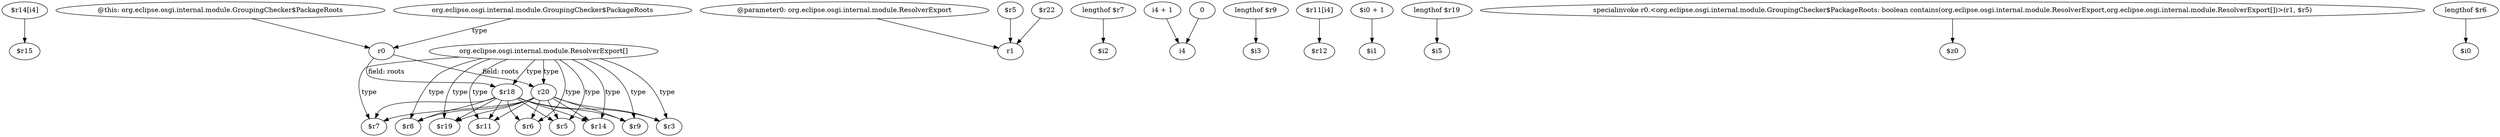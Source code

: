 digraph g {
0[label="$r14[i4]"]
1[label="$r15"]
0->1[label=""]
2[label="r20"]
3[label="$r5"]
2->3[label=""]
4[label="$r18"]
5[label="$r14"]
4->5[label=""]
6[label="@parameter0: org.eclipse.osgi.internal.module.ResolverExport"]
7[label="r1"]
6->7[label=""]
8[label="lengthof $r7"]
9[label="$i2"]
8->9[label=""]
10[label="$r19"]
4->10[label=""]
11[label="$r5"]
11->7[label=""]
12[label="org.eclipse.osgi.internal.module.ResolverExport[]"]
12->3[label="type"]
13[label="i4 + 1"]
14[label="i4"]
13->14[label=""]
15[label="0"]
15->14[label=""]
16[label="$r11"]
2->16[label=""]
17[label="$r9"]
12->17[label="type"]
4->3[label=""]
12->4[label="type"]
18[label="r0"]
18->2[label="field: roots"]
19[label="$r6"]
12->19[label="type"]
18->4[label="field: roots"]
20[label="lengthof $r9"]
21[label="$i3"]
20->21[label=""]
22[label="$r8"]
12->22[label="type"]
23[label="$r7"]
12->23[label="type"]
24[label="$r11[i4]"]
25[label="$r12"]
24->25[label=""]
26[label="@this: org.eclipse.osgi.internal.module.GroupingChecker$PackageRoots"]
26->18[label=""]
27[label="$i0 + 1"]
28[label="$i1"]
27->28[label=""]
2->10[label=""]
12->10[label="type"]
29[label="$r3"]
4->29[label=""]
30[label="lengthof $r19"]
31[label="$i5"]
30->31[label=""]
32[label="specialinvoke r0.<org.eclipse.osgi.internal.module.GroupingChecker$PackageRoots: boolean contains(org.eclipse.osgi.internal.module.ResolverExport,org.eclipse.osgi.internal.module.ResolverExport[])>(r1, $r5)"]
33[label="$z0"]
32->33[label=""]
2->17[label=""]
2->22[label=""]
34[label="lengthof $r6"]
35[label="$i0"]
34->35[label=""]
12->16[label="type"]
12->2[label="type"]
4->16[label=""]
2->19[label=""]
2->5[label=""]
2->29[label=""]
4->23[label=""]
36[label="$r22"]
36->7[label=""]
2->23[label=""]
12->29[label="type"]
37[label="org.eclipse.osgi.internal.module.GroupingChecker$PackageRoots"]
37->18[label="type"]
4->19[label=""]
4->22[label=""]
4->17[label=""]
12->5[label="type"]
}